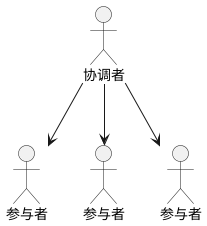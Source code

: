 @startuml
:协调者: as Admin
:参与者: as User1
:参与者: as User2
:参与者: as User3

Admin --> User1
Admin --> User2
Admin --> User3

@enduml